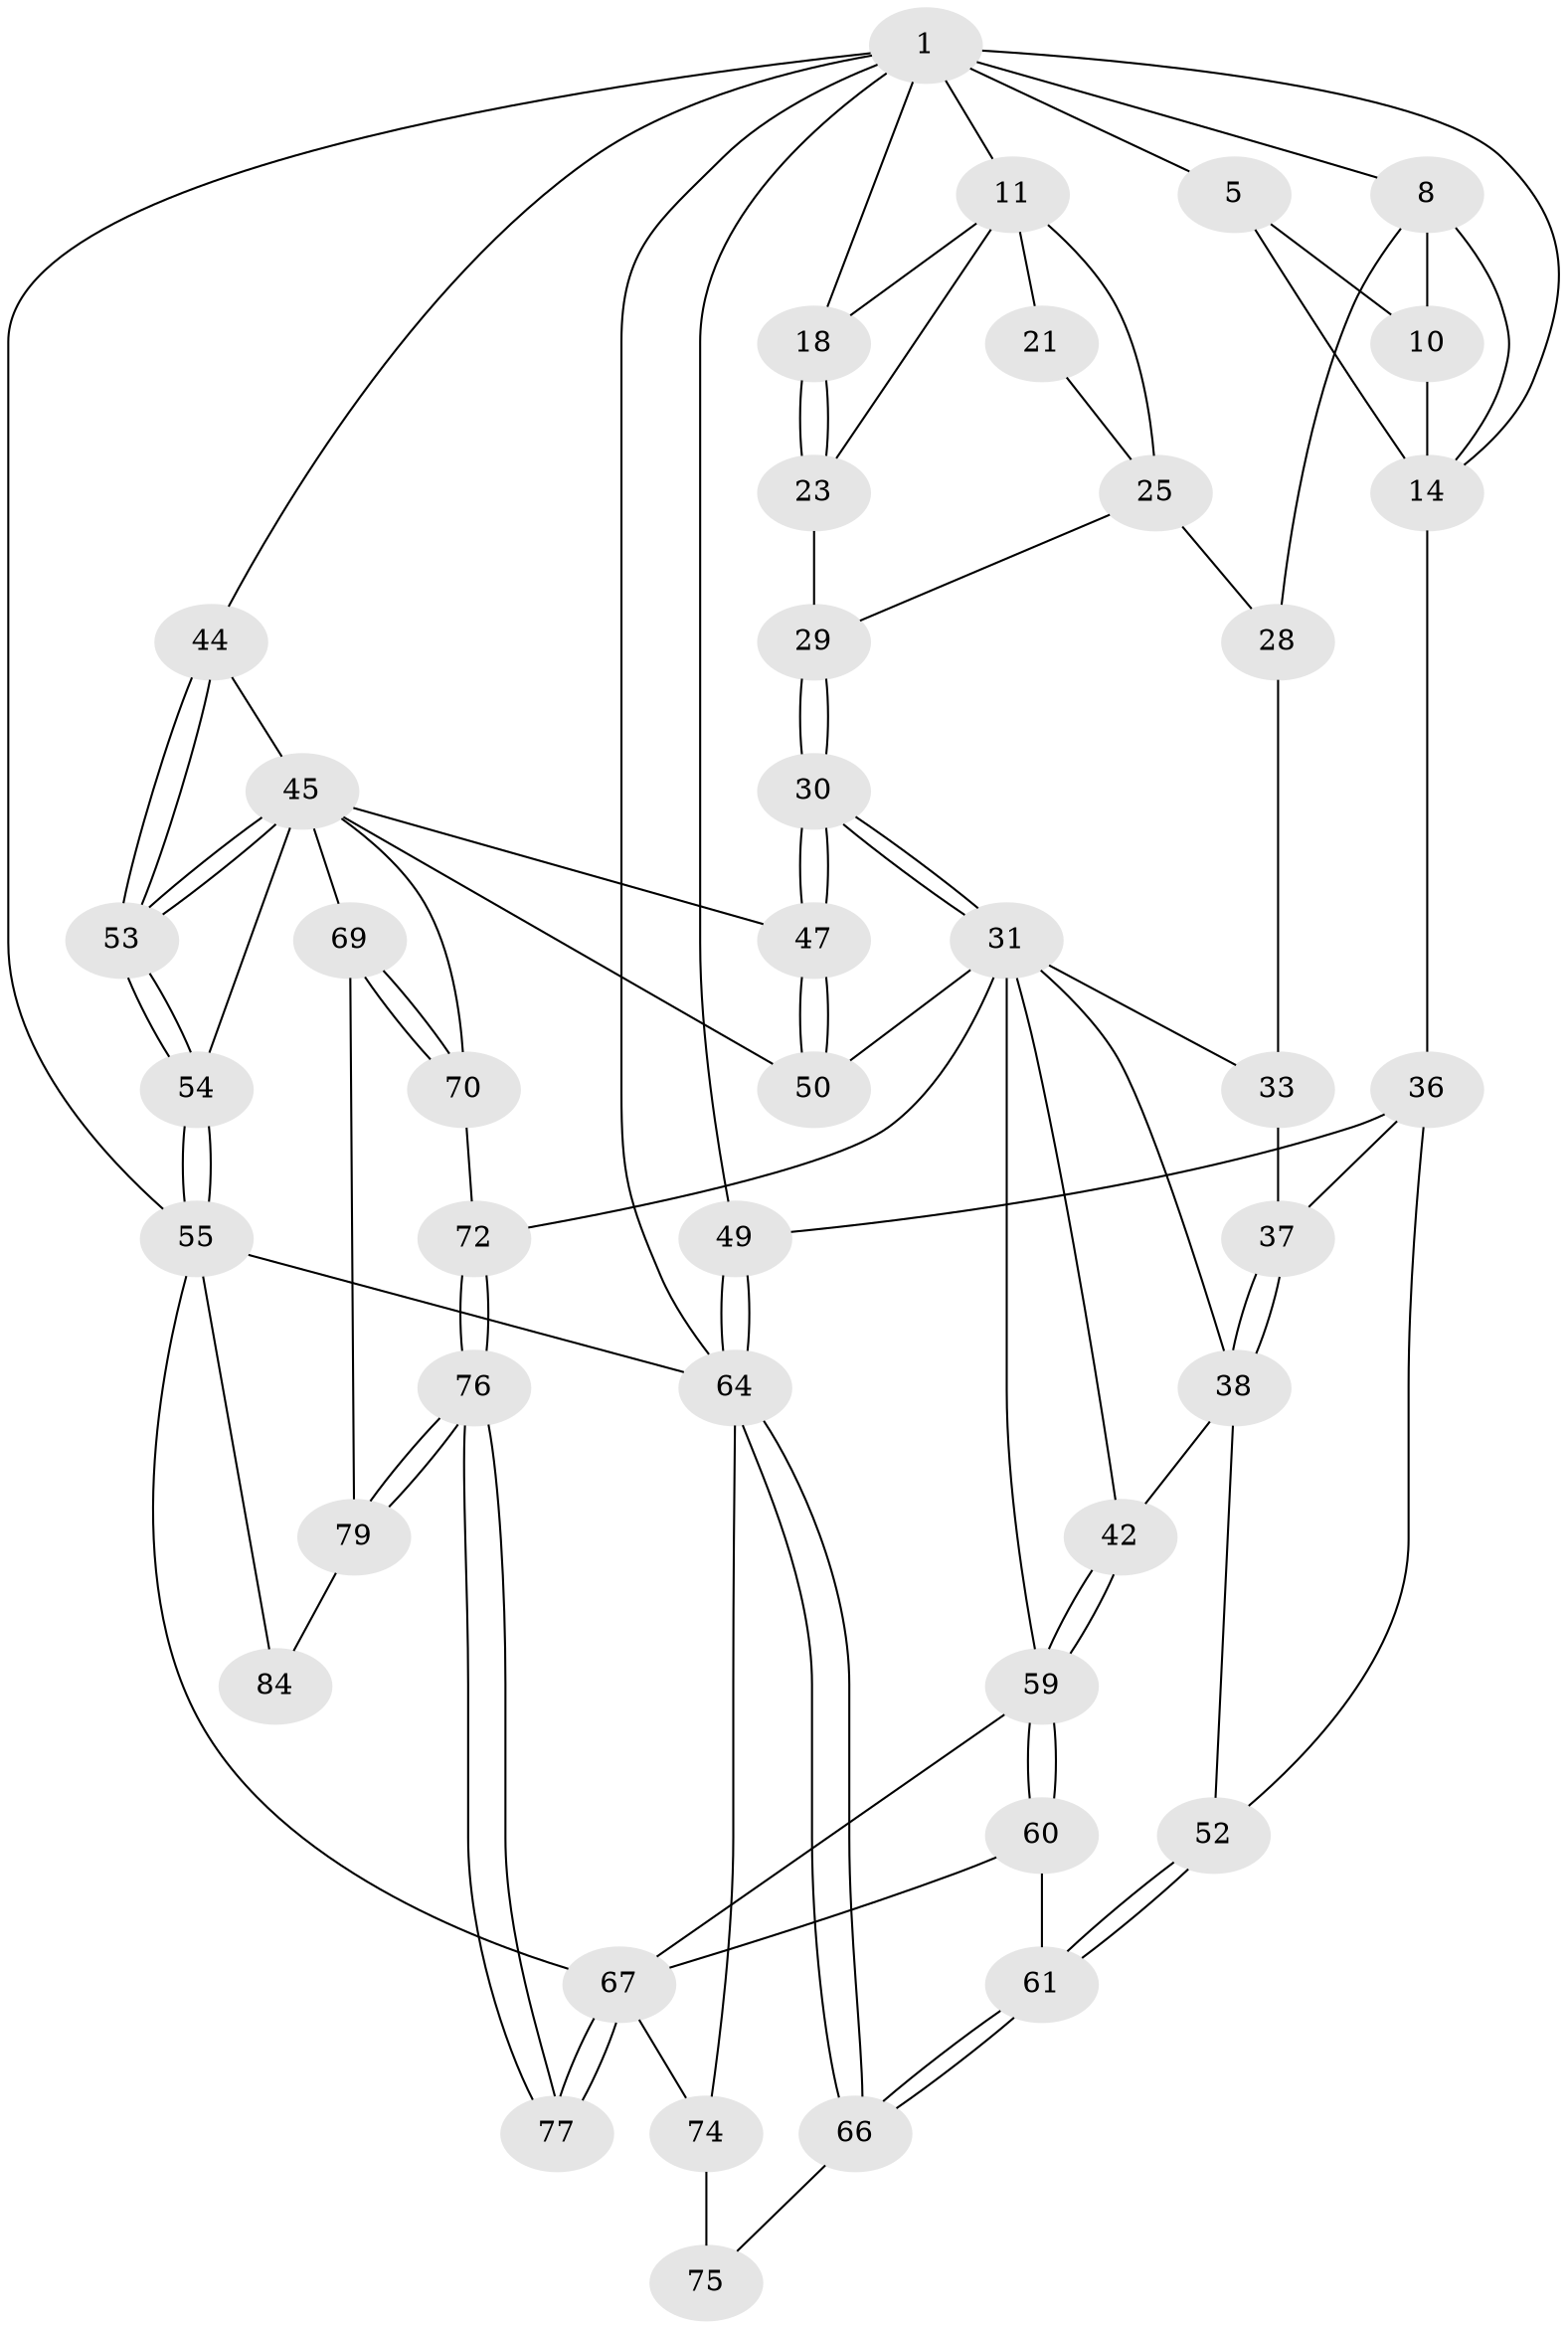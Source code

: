 // original degree distribution, {3: 0.023255813953488372, 4: 0.313953488372093, 6: 0.29069767441860467, 5: 0.37209302325581395}
// Generated by graph-tools (version 1.1) at 2025/27/03/15/25 16:27:57]
// undirected, 43 vertices, 98 edges
graph export_dot {
graph [start="1"]
  node [color=gray90,style=filled];
  1 [pos="+0.6474020379295446+0",super="+7+2"];
  5 [pos="+0+0",super="+6"];
  8 [pos="+0.5120707982087097+0.09628745687442011",super="+15+9"];
  10 [pos="+0.47375922153067945+0.014294280676199384",super="+13"];
  11 [pos="+0.8594940110187755+0.04934704643234667",super="+19+12"];
  14 [pos="+0.26882473736686385+0.1276564300740281",super="+16"];
  18 [pos="+1+0.3115487707184659"];
  21 [pos="+0.8469554531592453+0.16365603327610853"];
  23 [pos="+1+0.34906170811033677"];
  25 [pos="+0.8475912243609739+0.1797650336341322",super="+26"];
  28 [pos="+0.6799815285586551+0.23277270956981871"];
  29 [pos="+0.8883893525762641+0.38752798675421224"];
  30 [pos="+0.843188545145387+0.4519141736317271"];
  31 [pos="+0.715095272945727+0.461878104512041",super="+32+41"];
  33 [pos="+0.649676582936156+0.32004557933295674",super="+34"];
  36 [pos="+0.3846280569188366+0.38964182077406645",super="+48"];
  37 [pos="+0.4150034127367319+0.414681096349102"];
  38 [pos="+0.4503873868128302+0.4573944141340454",super="+43"];
  42 [pos="+0.49337994741172336+0.572221882516542"];
  44 [pos="+1+0.31514245707828453"];
  45 [pos="+0.9532856340041052+0.6078895210994502",super="+46"];
  47 [pos="+0.8429643763991371+0.4945180804159688"];
  49 [pos="+0.015439228145255798+0.598695696377172"];
  50 [pos="+0.7381697839694675+0.6793361024224739"];
  52 [pos="+0.27059454292386986+0.649001234598406"];
  53 [pos="+1+0.7021260114745278"];
  54 [pos="+1+1"];
  55 [pos="+1+1",super="+83"];
  59 [pos="+0.496512039092202+0.6129511248042454",super="+63"];
  60 [pos="+0.42200186595748046+0.7041150546180837"];
  61 [pos="+0.3106630456140756+0.7029728367931573"];
  64 [pos="+0+0.8020183189808979",super="+65"];
  66 [pos="+0.22913429812257224+0.84871605527132"];
  67 [pos="+0.5563416986056777+0.8796374686207566",super="+68"];
  69 [pos="+1+0.9803422952637385",super="+78"];
  70 [pos="+0.8366620268173597+0.8299183633271504",super="+71"];
  72 [pos="+0.6909960747879826+0.7847806103564424"];
  74 [pos="+0.3475981855993641+0.8893660835739114",super="+82"];
  75 [pos="+0.264943141994857+0.8821780324617966"];
  76 [pos="+0.6402158165466293+0.8690228502623994"];
  77 [pos="+0.5786868311458692+0.8976534757537574"];
  79 [pos="+0.7170882345608526+0.9193327687968447"];
  84 [pos="+0.7209845546268348+0.9444309457973411"];
  1 -- 8;
  1 -- 64;
  1 -- 5;
  1 -- 11 [weight=2];
  1 -- 44;
  1 -- 49;
  1 -- 18;
  1 -- 55;
  1 -- 14;
  5 -- 14;
  5 -- 10;
  8 -- 28;
  8 -- 14;
  8 -- 10 [weight=2];
  10 -- 14;
  11 -- 18;
  11 -- 21 [weight=2];
  11 -- 23;
  11 -- 25 [weight=2];
  14 -- 36;
  18 -- 23;
  18 -- 23;
  21 -- 25;
  23 -- 29;
  25 -- 28;
  25 -- 29;
  28 -- 33;
  29 -- 30;
  29 -- 30;
  30 -- 31;
  30 -- 31;
  30 -- 47;
  30 -- 47;
  31 -- 33 [weight=2];
  31 -- 38;
  31 -- 50;
  31 -- 72;
  31 -- 42;
  31 -- 59;
  33 -- 37;
  36 -- 37;
  36 -- 49;
  36 -- 52;
  37 -- 38;
  37 -- 38;
  38 -- 42;
  38 -- 52;
  42 -- 59;
  42 -- 59;
  44 -- 45;
  44 -- 53;
  44 -- 53;
  45 -- 53;
  45 -- 53;
  45 -- 50;
  45 -- 69;
  45 -- 70;
  45 -- 54;
  45 -- 47;
  47 -- 50;
  47 -- 50;
  49 -- 64;
  49 -- 64;
  52 -- 61;
  52 -- 61;
  53 -- 54;
  53 -- 54;
  54 -- 55;
  54 -- 55;
  55 -- 64;
  55 -- 84 [weight=2];
  55 -- 67;
  59 -- 60;
  59 -- 60;
  59 -- 67;
  60 -- 61;
  60 -- 67;
  61 -- 66;
  61 -- 66;
  64 -- 66;
  64 -- 66;
  64 -- 74;
  66 -- 75;
  67 -- 77 [weight=2];
  67 -- 77;
  67 -- 74 [weight=2];
  69 -- 70 [weight=2];
  69 -- 70;
  69 -- 79;
  70 -- 72;
  72 -- 76;
  72 -- 76;
  74 -- 75 [weight=2];
  76 -- 77;
  76 -- 77;
  76 -- 79;
  76 -- 79;
  79 -- 84;
}
